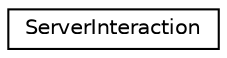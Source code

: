 digraph "Иерархия классов. Графический вид."
{
 // LATEX_PDF_SIZE
  edge [fontname="Helvetica",fontsize="10",labelfontname="Helvetica",labelfontsize="10"];
  node [fontname="Helvetica",fontsize="10",shape=record];
  rankdir="LR";
  Node0 [label="ServerInteraction",height=0.2,width=0.4,color="black", fillcolor="white", style="filled",URL="$classServerInteraction.html",tooltip="Класс взаимодействия с сервером"];
}

